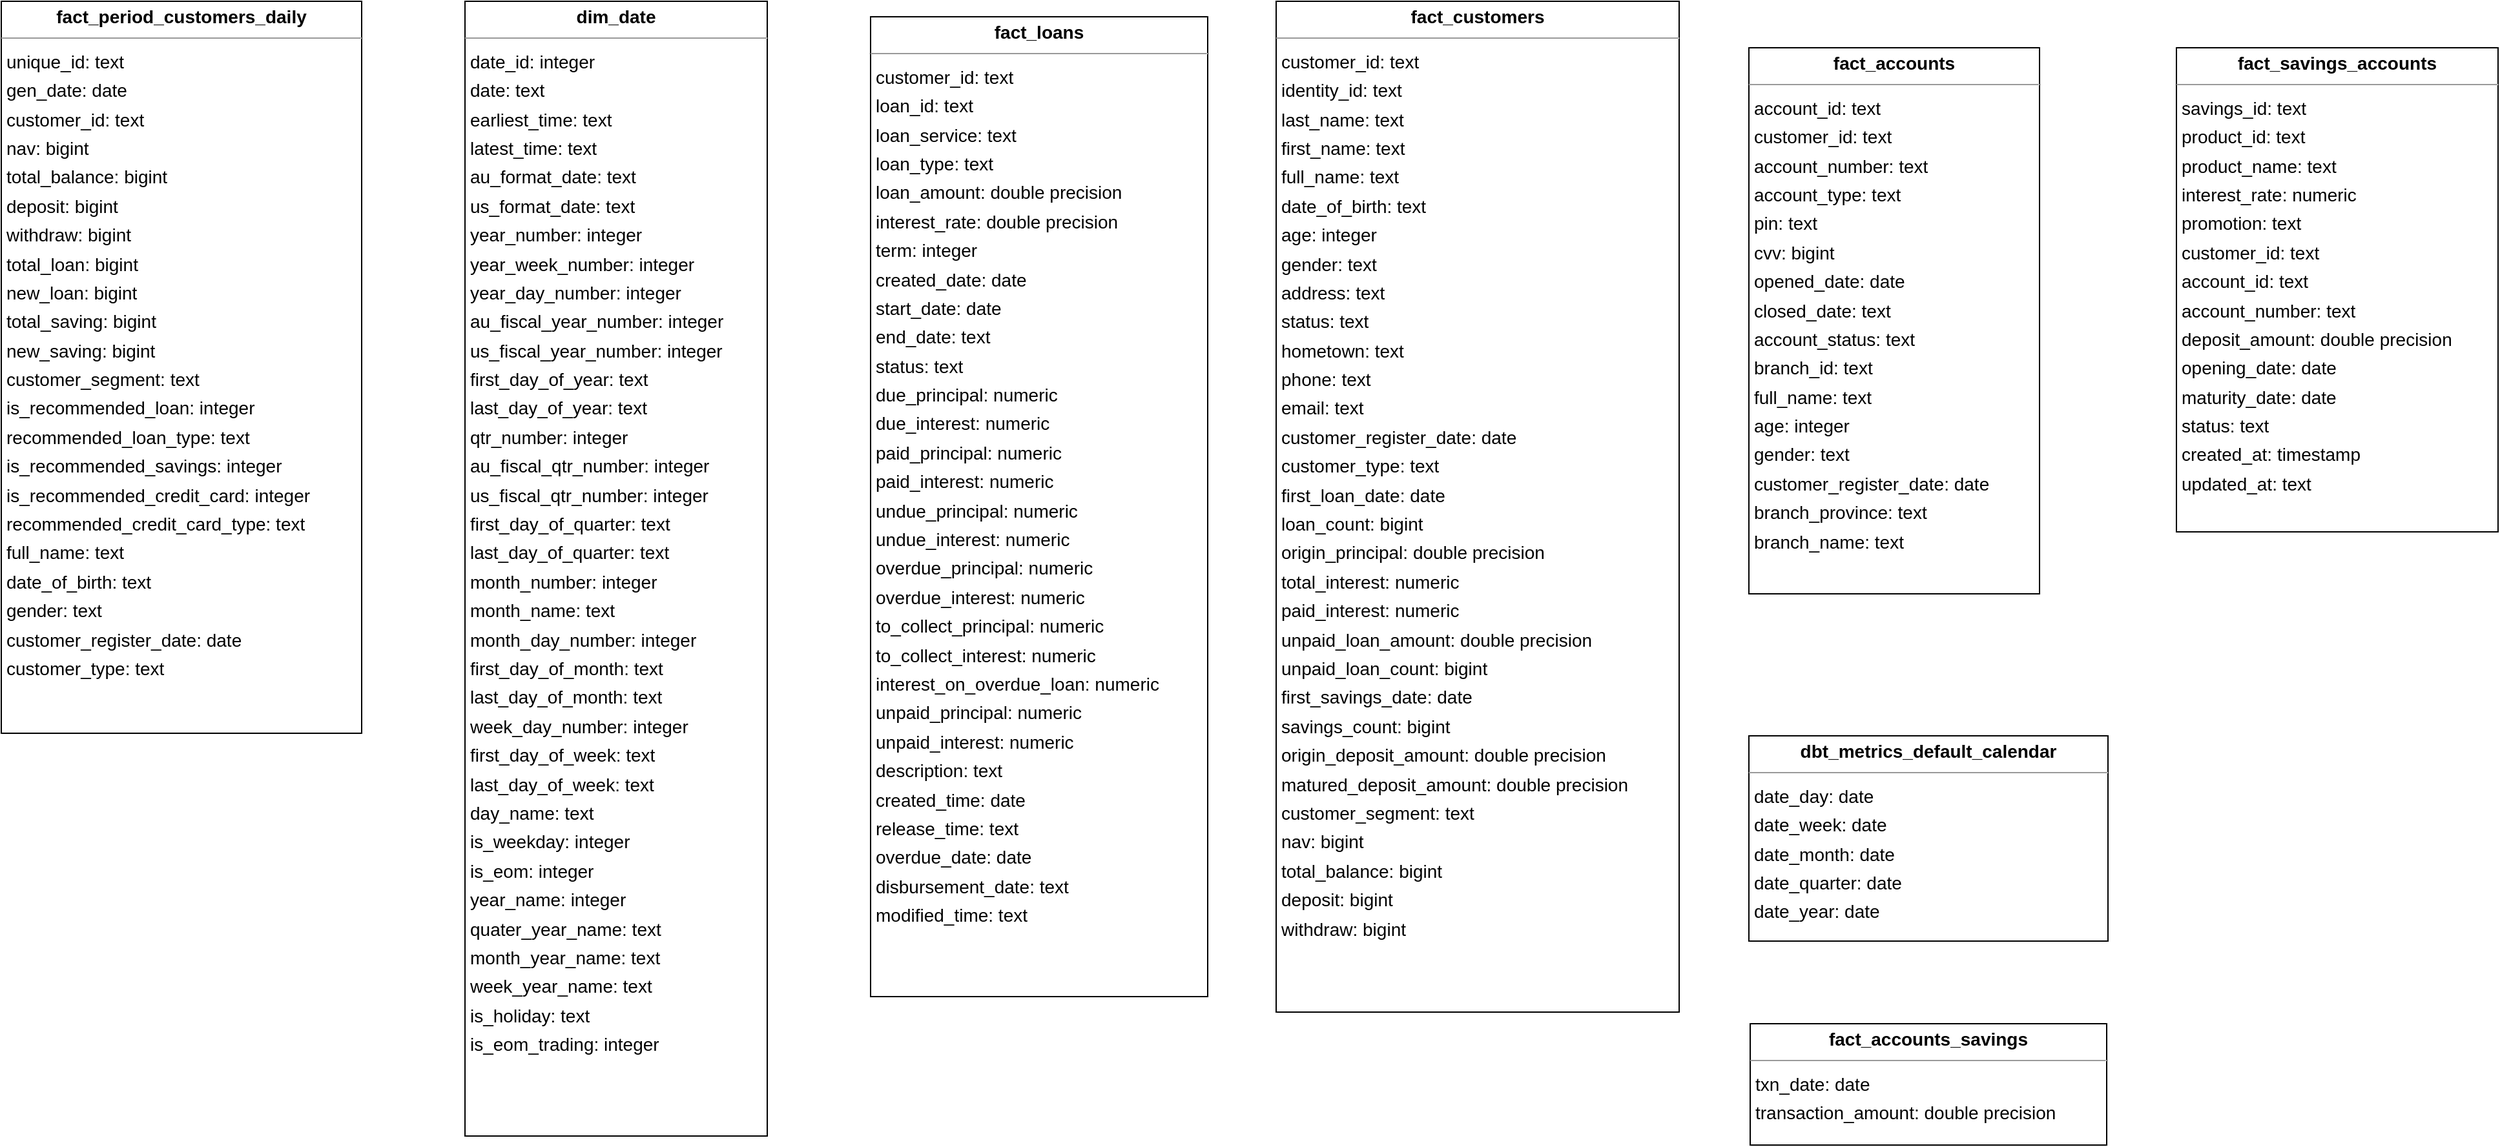 <mxGraphModel dx="0" dy="0" grid="1" gridSize="10" guides="1" tooltips="1" connect="1" arrows="1" fold="1" page="0" pageScale="1" background="none" math="0" shadow="0">
  <root>
    <mxCell id="0" />
    <mxCell id="1" parent="0" />
    <mxCell id="node7" parent="1" vertex="1" value="&lt;p style=&quot;margin:0px;margin-top:4px;text-align:center;&quot;&gt;&lt;b&gt;dbt_metrics_default_calendar&lt;/b&gt;&lt;/p&gt;&lt;hr size=&quot;1&quot;/&gt;&lt;p style=&quot;margin:0 0 0 4px;line-height:1.6;&quot;&gt; date_day: date&lt;br/&gt; date_week: date&lt;br/&gt; date_month: date&lt;br/&gt; date_quarter: date&lt;br/&gt; date_year: date&lt;/p&gt;" style="verticalAlign=top;align=left;overflow=fill;fontSize=14;fontFamily=Helvetica;html=1;rounded=0;shadow=0;comic=0;labelBackgroundColor=none;strokeWidth=1;">
      <mxGeometry x="673" y="990" width="278" height="159" as="geometry" />
    </mxCell>
    <mxCell id="node3" parent="1" vertex="1" value="&lt;p style=&quot;margin:0px;margin-top:4px;text-align:center;&quot;&gt;&lt;b&gt;dim_date&lt;/b&gt;&lt;/p&gt;&lt;hr size=&quot;1&quot;/&gt;&lt;p style=&quot;margin:0 0 0 4px;line-height:1.6;&quot;&gt; date_id: integer&lt;br/&gt; date: text&lt;br/&gt; earliest_time: text&lt;br/&gt; latest_time: text&lt;br/&gt; au_format_date: text&lt;br/&gt; us_format_date: text&lt;br/&gt; year_number: integer&lt;br/&gt; year_week_number: integer&lt;br/&gt; year_day_number: integer&lt;br/&gt; au_fiscal_year_number: integer&lt;br/&gt; us_fiscal_year_number: integer&lt;br/&gt; first_day_of_year: text&lt;br/&gt; last_day_of_year: text&lt;br/&gt; qtr_number: integer&lt;br/&gt; au_fiscal_qtr_number: integer&lt;br/&gt; us_fiscal_qtr_number: integer&lt;br/&gt; first_day_of_quarter: text&lt;br/&gt; last_day_of_quarter: text&lt;br/&gt; month_number: integer&lt;br/&gt; month_name: text&lt;br/&gt; month_day_number: integer&lt;br/&gt; first_day_of_month: text&lt;br/&gt; last_day_of_month: text&lt;br/&gt; week_day_number: integer&lt;br/&gt; first_day_of_week: text&lt;br/&gt; last_day_of_week: text&lt;br/&gt; day_name: text&lt;br/&gt; is_weekday: integer&lt;br/&gt; is_eom: integer&lt;br/&gt; year_name: integer&lt;br/&gt; quater_year_name: text&lt;br/&gt; month_year_name: text&lt;br/&gt; week_year_name: text&lt;br/&gt; is_holiday: text&lt;br/&gt; is_eom_trading: integer&lt;/p&gt;" style="verticalAlign=top;align=left;overflow=fill;fontSize=14;fontFamily=Helvetica;html=1;rounded=0;shadow=0;comic=0;labelBackgroundColor=none;strokeWidth=1;">
      <mxGeometry x="-321" y="421" width="234" height="879" as="geometry" />
    </mxCell>
    <mxCell id="node1" parent="1" vertex="1" value="&lt;p style=&quot;margin:0px;margin-top:4px;text-align:center;&quot;&gt;&lt;b&gt;fact_accounts&lt;/b&gt;&lt;/p&gt;&lt;hr size=&quot;1&quot;/&gt;&lt;p style=&quot;margin:0 0 0 4px;line-height:1.6;&quot;&gt; account_id: text&lt;br/&gt; customer_id: text&lt;br/&gt; account_number: text&lt;br/&gt; account_type: text&lt;br/&gt; pin: text&lt;br/&gt; cvv: bigint&lt;br/&gt; opened_date: date&lt;br/&gt; closed_date: text&lt;br/&gt; account_status: text&lt;br/&gt; branch_id: text&lt;br/&gt; full_name: text&lt;br/&gt; age: integer&lt;br/&gt; gender: text&lt;br/&gt; customer_register_date: date&lt;br/&gt; branch_province: text&lt;br/&gt; branch_name: text&lt;/p&gt;" style="verticalAlign=top;align=left;overflow=fill;fontSize=14;fontFamily=Helvetica;html=1;rounded=0;shadow=0;comic=0;labelBackgroundColor=none;strokeWidth=1;">
      <mxGeometry x="673" y="457" width="225" height="423" as="geometry" />
    </mxCell>
    <mxCell id="node6" parent="1" vertex="1" value="&lt;p style=&quot;margin:0px;margin-top:4px;text-align:center;&quot;&gt;&lt;b&gt;fact_accounts_savings&lt;/b&gt;&lt;/p&gt;&lt;hr size=&quot;1&quot;/&gt;&lt;p style=&quot;margin:0 0 0 4px;line-height:1.6;&quot;&gt; txn_date: date&lt;br/&gt; transaction_amount: double precision&lt;/p&gt;" style="verticalAlign=top;align=left;overflow=fill;fontSize=14;fontFamily=Helvetica;html=1;rounded=0;shadow=0;comic=0;labelBackgroundColor=none;strokeWidth=1;">
      <mxGeometry x="674" y="1213" width="276" height="94" as="geometry" />
    </mxCell>
    <mxCell id="node0" parent="1" vertex="1" value="&lt;p style=&quot;margin:0px;margin-top:4px;text-align:center;&quot;&gt;&lt;b&gt;fact_customers&lt;/b&gt;&lt;/p&gt;&lt;hr size=&quot;1&quot;/&gt;&lt;p style=&quot;margin:0 0 0 4px;line-height:1.6;&quot;&gt; customer_id: text&lt;br/&gt; identity_id: text&lt;br/&gt; last_name: text&lt;br/&gt; first_name: text&lt;br/&gt; full_name: text&lt;br/&gt; date_of_birth: text&lt;br/&gt; age: integer&lt;br/&gt; gender: text&lt;br/&gt; address: text&lt;br/&gt; status: text&lt;br/&gt; hometown: text&lt;br/&gt; phone: text&lt;br/&gt; email: text&lt;br/&gt; customer_register_date: date&lt;br/&gt; customer_type: text&lt;br/&gt; first_loan_date: date&lt;br/&gt; loan_count: bigint&lt;br/&gt; origin_principal: double precision&lt;br/&gt; total_interest: numeric&lt;br/&gt; paid_interest: numeric&lt;br/&gt; unpaid_loan_amount: double precision&lt;br/&gt; unpaid_loan_count: bigint&lt;br/&gt; first_savings_date: date&lt;br/&gt; savings_count: bigint&lt;br/&gt; origin_deposit_amount: double precision&lt;br/&gt; matured_deposit_amount: double precision&lt;br/&gt; customer_segment: text&lt;br/&gt; nav: bigint&lt;br/&gt; total_balance: bigint&lt;br/&gt; deposit: bigint&lt;br/&gt; withdraw: bigint&lt;/p&gt;" style="verticalAlign=top;align=left;overflow=fill;fontSize=14;fontFamily=Helvetica;html=1;rounded=0;shadow=0;comic=0;labelBackgroundColor=none;strokeWidth=1;">
      <mxGeometry x="307" y="421" width="312" height="783" as="geometry" />
    </mxCell>
    <mxCell id="node5" parent="1" vertex="1" value="&lt;p style=&quot;margin:0px;margin-top:4px;text-align:center;&quot;&gt;&lt;b&gt;fact_loans&lt;/b&gt;&lt;/p&gt;&lt;hr size=&quot;1&quot;/&gt;&lt;p style=&quot;margin:0 0 0 4px;line-height:1.6;&quot;&gt; customer_id: text&lt;br/&gt; loan_id: text&lt;br/&gt; loan_service: text&lt;br/&gt; loan_type: text&lt;br/&gt; loan_amount: double precision&lt;br/&gt; interest_rate: double precision&lt;br/&gt; term: integer&lt;br/&gt; created_date: date&lt;br/&gt; start_date: date&lt;br/&gt; end_date: text&lt;br/&gt; status: text&lt;br/&gt; due_principal: numeric&lt;br/&gt; due_interest: numeric&lt;br/&gt; paid_principal: numeric&lt;br/&gt; paid_interest: numeric&lt;br/&gt; undue_principal: numeric&lt;br/&gt; undue_interest: numeric&lt;br/&gt; overdue_principal: numeric&lt;br/&gt; overdue_interest: numeric&lt;br/&gt; to_collect_principal: numeric&lt;br/&gt; to_collect_interest: numeric&lt;br/&gt; interest_on_overdue_loan: numeric&lt;br/&gt; unpaid_principal: numeric&lt;br/&gt; unpaid_interest: numeric&lt;br/&gt; description: text&lt;br/&gt; created_time: date&lt;br/&gt; release_time: text&lt;br/&gt; overdue_date: date&lt;br/&gt; disbursement_date: text&lt;br/&gt; modified_time: text&lt;/p&gt;" style="verticalAlign=top;align=left;overflow=fill;fontSize=14;fontFamily=Helvetica;html=1;rounded=0;shadow=0;comic=0;labelBackgroundColor=none;strokeWidth=1;">
      <mxGeometry x="-7" y="433" width="261" height="759" as="geometry" />
    </mxCell>
    <mxCell id="node2" parent="1" vertex="1" value="&lt;p style=&quot;margin:0px;margin-top:4px;text-align:center;&quot;&gt;&lt;b&gt;fact_period_customers_daily&lt;/b&gt;&lt;/p&gt;&lt;hr size=&quot;1&quot;/&gt;&lt;p style=&quot;margin:0 0 0 4px;line-height:1.6;&quot;&gt; unique_id: text&lt;br/&gt; gen_date: date&lt;br/&gt; customer_id: text&lt;br/&gt; nav: bigint&lt;br/&gt; total_balance: bigint&lt;br/&gt; deposit: bigint&lt;br/&gt; withdraw: bigint&lt;br/&gt; total_loan: bigint&lt;br/&gt; new_loan: bigint&lt;br/&gt; total_saving: bigint&lt;br/&gt; new_saving: bigint&lt;br/&gt; customer_segment: text&lt;br/&gt; is_recommended_loan: integer&lt;br/&gt; recommended_loan_type: text&lt;br/&gt; is_recommended_savings: integer&lt;br/&gt; is_recommended_credit_card: integer&lt;br/&gt; recommended_credit_card_type: text&lt;br/&gt; full_name: text&lt;br/&gt; date_of_birth: text&lt;br/&gt; gender: text&lt;br/&gt; customer_register_date: date&lt;br/&gt; customer_type: text&lt;/p&gt;" style="verticalAlign=top;align=left;overflow=fill;fontSize=14;fontFamily=Helvetica;html=1;rounded=0;shadow=0;comic=0;labelBackgroundColor=none;strokeWidth=1;">
      <mxGeometry x="-680" y="421" width="279" height="567" as="geometry" />
    </mxCell>
    <mxCell id="node4" parent="1" vertex="1" value="&lt;p style=&quot;margin:0px;margin-top:4px;text-align:center;&quot;&gt;&lt;b&gt;fact_savings_accounts&lt;/b&gt;&lt;/p&gt;&lt;hr size=&quot;1&quot;/&gt;&lt;p style=&quot;margin:0 0 0 4px;line-height:1.6;&quot;&gt; savings_id: text&lt;br/&gt; product_id: text&lt;br/&gt; product_name: text&lt;br/&gt; interest_rate: numeric&lt;br/&gt; promotion: text&lt;br/&gt; customer_id: text&lt;br/&gt; account_id: text&lt;br/&gt; account_number: text&lt;br/&gt; deposit_amount: double precision&lt;br/&gt; opening_date: date&lt;br/&gt; maturity_date: date&lt;br/&gt; status: text&lt;br/&gt; created_at: timestamp&lt;br/&gt; updated_at: text&lt;/p&gt;" style="verticalAlign=top;align=left;overflow=fill;fontSize=14;fontFamily=Helvetica;html=1;rounded=0;shadow=0;comic=0;labelBackgroundColor=none;strokeWidth=1;">
      <mxGeometry x="1004" y="457" width="249" height="375" as="geometry" />
    </mxCell>
  </root>
</mxGraphModel>